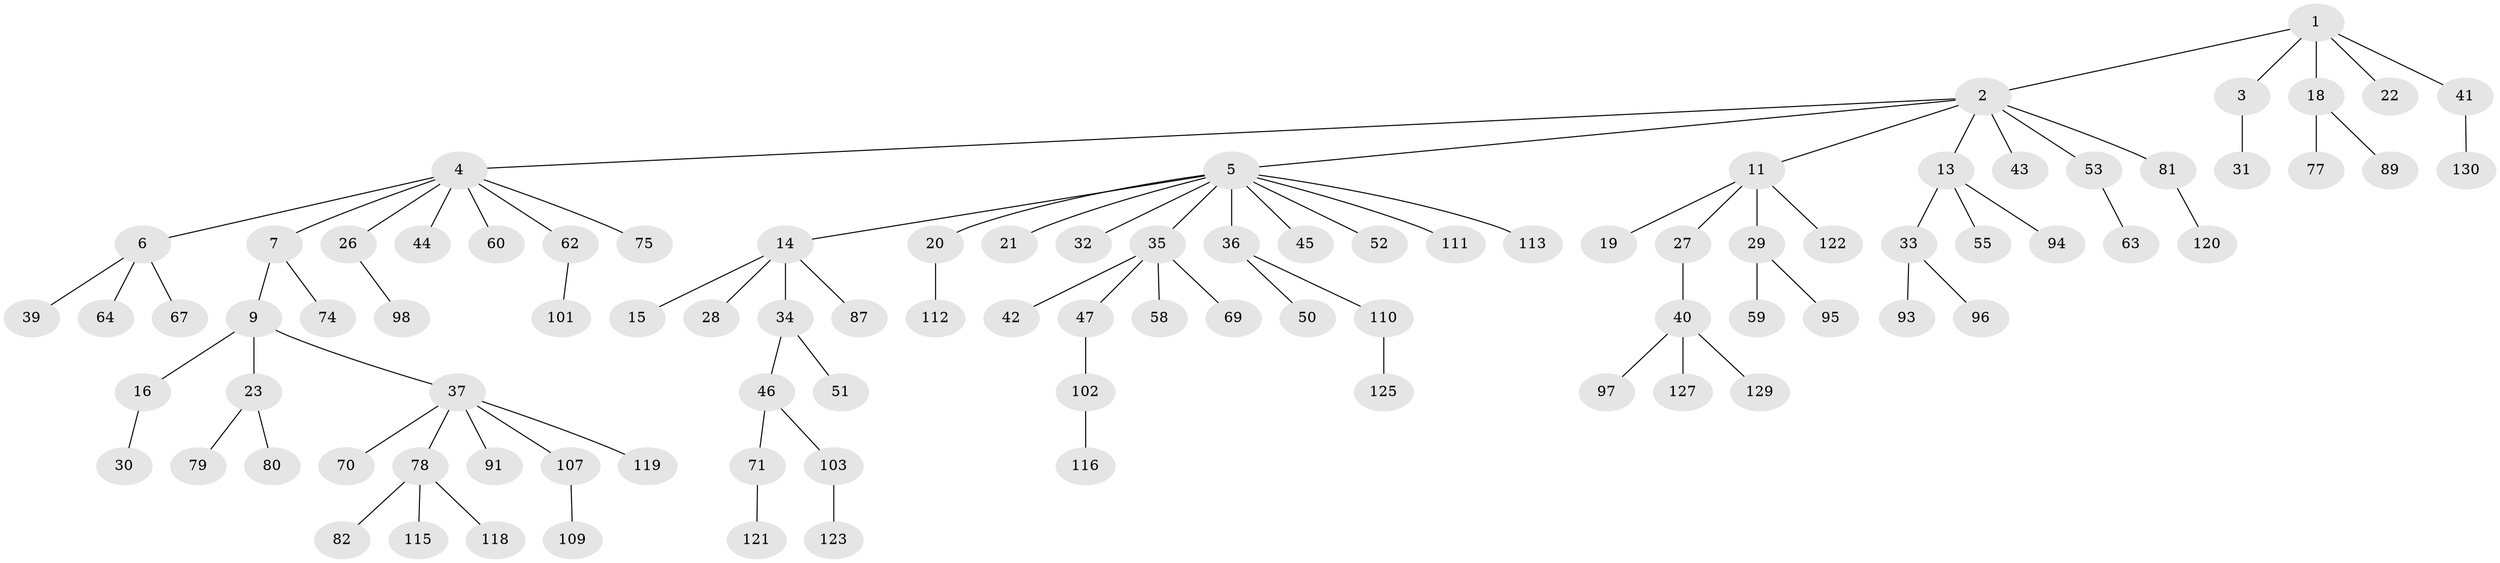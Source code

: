 // Generated by graph-tools (version 1.1) at 2025/52/02/27/25 19:52:13]
// undirected, 93 vertices, 92 edges
graph export_dot {
graph [start="1"]
  node [color=gray90,style=filled];
  1 [super="+8"];
  2 [super="+38"];
  3 [super="+54"];
  4 [super="+24"];
  5 [super="+12"];
  6 [super="+65"];
  7;
  9 [super="+10"];
  11 [super="+92"];
  13 [super="+17"];
  14 [super="+85"];
  15;
  16;
  18 [super="+56"];
  19 [super="+100"];
  20 [super="+57"];
  21;
  22;
  23 [super="+25"];
  26 [super="+131"];
  27;
  28;
  29;
  30;
  31;
  32;
  33 [super="+84"];
  34 [super="+49"];
  35 [super="+68"];
  36 [super="+108"];
  37 [super="+136"];
  39 [super="+88"];
  40 [super="+83"];
  41 [super="+48"];
  42;
  43;
  44 [super="+135"];
  45;
  46 [super="+73"];
  47;
  50 [super="+90"];
  51 [super="+72"];
  52;
  53 [super="+61"];
  55 [super="+132"];
  58;
  59 [super="+76"];
  60;
  62 [super="+99"];
  63;
  64 [super="+66"];
  67;
  69;
  70;
  71;
  74 [super="+114"];
  75;
  77;
  78 [super="+106"];
  79;
  80;
  81 [super="+86"];
  82;
  87 [super="+133"];
  89;
  91 [super="+117"];
  93;
  94;
  95;
  96;
  97;
  98;
  101 [super="+104"];
  102 [super="+105"];
  103 [super="+124"];
  107;
  109;
  110 [super="+128"];
  111;
  112;
  113 [super="+137"];
  115;
  116;
  118 [super="+134"];
  119;
  120;
  121;
  122 [super="+126"];
  123;
  125;
  127;
  129;
  130;
  1 -- 2;
  1 -- 3;
  1 -- 22;
  1 -- 41;
  1 -- 18;
  2 -- 4;
  2 -- 5;
  2 -- 11;
  2 -- 13;
  2 -- 81;
  2 -- 43;
  2 -- 53;
  3 -- 31;
  4 -- 6;
  4 -- 7;
  4 -- 26;
  4 -- 44;
  4 -- 60;
  4 -- 62;
  4 -- 75;
  5 -- 20;
  5 -- 32;
  5 -- 36;
  5 -- 45;
  5 -- 111;
  5 -- 113;
  5 -- 35;
  5 -- 52;
  5 -- 21;
  5 -- 14;
  6 -- 39;
  6 -- 64;
  6 -- 67;
  7 -- 9;
  7 -- 74;
  9 -- 23;
  9 -- 37;
  9 -- 16;
  11 -- 19;
  11 -- 27;
  11 -- 29;
  11 -- 122;
  13 -- 94;
  13 -- 33;
  13 -- 55;
  14 -- 15;
  14 -- 28;
  14 -- 34;
  14 -- 87;
  16 -- 30;
  18 -- 77;
  18 -- 89;
  20 -- 112;
  23 -- 80;
  23 -- 79;
  26 -- 98;
  27 -- 40;
  29 -- 59;
  29 -- 95;
  33 -- 93;
  33 -- 96;
  34 -- 46;
  34 -- 51;
  35 -- 42;
  35 -- 47;
  35 -- 58;
  35 -- 69;
  36 -- 50;
  36 -- 110;
  37 -- 70;
  37 -- 78;
  37 -- 91;
  37 -- 107;
  37 -- 119;
  40 -- 97;
  40 -- 129;
  40 -- 127;
  41 -- 130;
  46 -- 71;
  46 -- 103;
  47 -- 102;
  53 -- 63;
  62 -- 101;
  71 -- 121;
  78 -- 82;
  78 -- 118;
  78 -- 115;
  81 -- 120;
  102 -- 116;
  103 -- 123;
  107 -- 109;
  110 -- 125;
}

